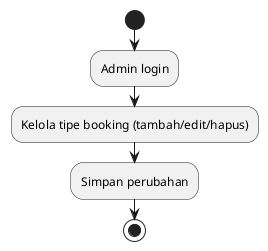 @startuml
start
:Admin login;
:Kelola tipe booking (tambah/edit/hapus);
:Simpan perubahan;
stop
@enduml